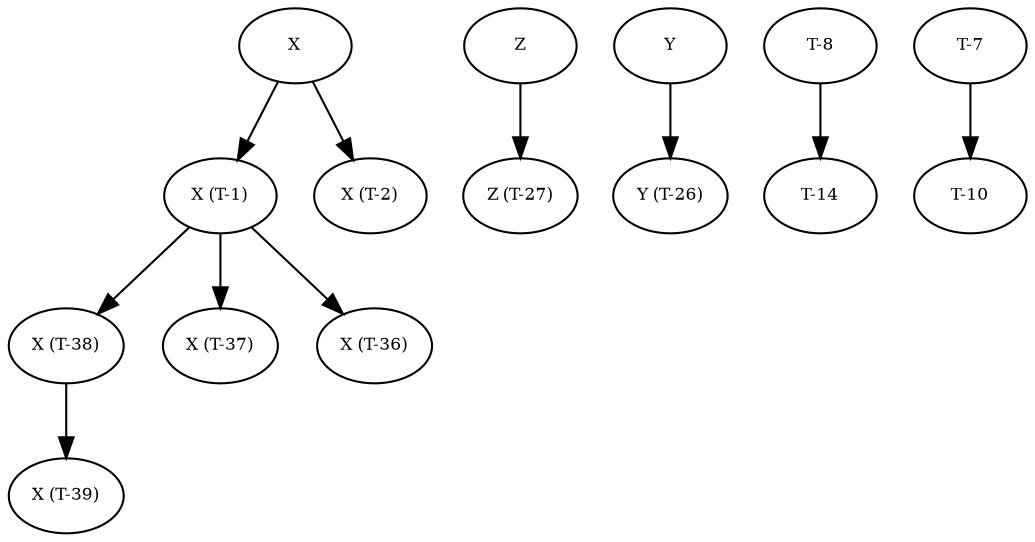 digraph RGL__DirectedAdjacencyGraph {
    "X (T-38)" [
        fontsize = 8,
        label = "X (T-38)"
    ]

    "X (T-39)" [
        fontsize = 8,
        label = "X (T-39)"
    ]

    "X (T-1)" [
        fontsize = 8,
        label = "X (T-1)"
    ]

    "X (T-37)" [
        fontsize = 8,
        label = "X (T-37)"
    ]

    "X (T-36)" [
        fontsize = 8,
        label = "X (T-36)"
    ]

    Z [
        fontsize = 8,
        label = Z
    ]

    "Z (T-27)" [
        fontsize = 8,
        label = "Z (T-27)"
    ]

    Y [
        fontsize = 8,
        label = Y
    ]

    "Y (T-26)" [
        fontsize = 8,
        label = "Y (T-26)"
    ]

    "T-8" [
        fontsize = 8,
        label = "T-8"
    ]

    "T-14" [
        fontsize = 8,
        label = "T-14"
    ]

    "T-7" [
        fontsize = 8,
        label = "T-7"
    ]

    "T-10" [
        fontsize = 8,
        label = "T-10"
    ]

    X [
        fontsize = 8,
        label = X
    ]

    "X (T-2)" [
        fontsize = 8,
        label = "X (T-2)"
    ]

    "X (T-38)" -> "X (T-39)" [
        fontsize = 8
    ]

    "X (T-1)" -> "X (T-38)" [
        fontsize = 8
    ]

    "X (T-1)" -> "X (T-37)" [
        fontsize = 8
    ]

    "X (T-1)" -> "X (T-36)" [
        fontsize = 8
    ]

    Z -> "Z (T-27)" [
        fontsize = 8
    ]

    Y -> "Y (T-26)" [
        fontsize = 8
    ]

    "T-8" -> "T-14" [
        fontsize = 8
    ]

    "T-7" -> "T-10" [
        fontsize = 8
    ]

    X -> "X (T-2)" [
        fontsize = 8
    ]

    X -> "X (T-1)" [
        fontsize = 8
    ]
}
